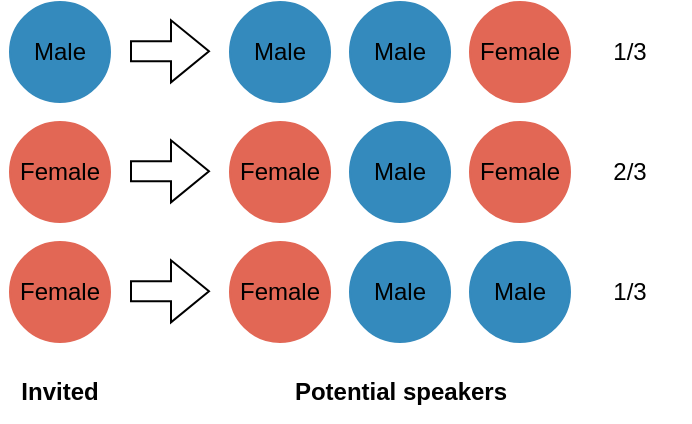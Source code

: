 <mxfile version="21.2.9" type="github">
  <diagram name="Page-1" id="kBxohcB39IzsedGL9roW">
    <mxGraphModel dx="819" dy="505" grid="1" gridSize="10" guides="1" tooltips="1" connect="1" arrows="1" fold="1" page="1" pageScale="1" pageWidth="850" pageHeight="1100" math="0" shadow="0">
      <root>
        <mxCell id="0" />
        <mxCell id="1" parent="0" />
        <mxCell id="dru7JuXwHPCl1oRvL8AK-1" value="Male" style="ellipse;whiteSpace=wrap;html=1;aspect=fixed;fillColor=#348abd;strokeColor=#348abd;" vertex="1" parent="1">
          <mxGeometry x="50" y="40" width="50" height="50" as="geometry" />
        </mxCell>
        <mxCell id="dru7JuXwHPCl1oRvL8AK-2" value="Female" style="ellipse;whiteSpace=wrap;html=1;aspect=fixed;fillColor=#e26755;strokeColor=#e26755;" vertex="1" parent="1">
          <mxGeometry x="50" y="100" width="50" height="50" as="geometry" />
        </mxCell>
        <mxCell id="dru7JuXwHPCl1oRvL8AK-3" value="Female" style="ellipse;whiteSpace=wrap;html=1;aspect=fixed;fillColor=#e26755;strokeColor=#e26755;" vertex="1" parent="1">
          <mxGeometry x="50" y="160" width="50" height="50" as="geometry" />
        </mxCell>
        <mxCell id="dru7JuXwHPCl1oRvL8AK-4" value="" style="shape=flexArrow;endArrow=classic;html=1;rounded=0;" edge="1" parent="1">
          <mxGeometry width="50" height="50" relative="1" as="geometry">
            <mxPoint x="110" y="64.66" as="sourcePoint" />
            <mxPoint x="150" y="64.66" as="targetPoint" />
          </mxGeometry>
        </mxCell>
        <mxCell id="dru7JuXwHPCl1oRvL8AK-5" value="Male" style="ellipse;whiteSpace=wrap;html=1;aspect=fixed;fillColor=#348abd;strokeColor=#348abd;" vertex="1" parent="1">
          <mxGeometry x="160" y="40" width="50" height="50" as="geometry" />
        </mxCell>
        <mxCell id="dru7JuXwHPCl1oRvL8AK-6" value="Male" style="ellipse;whiteSpace=wrap;html=1;aspect=fixed;fillColor=#348abd;strokeColor=#348abd;" vertex="1" parent="1">
          <mxGeometry x="220" y="40" width="50" height="50" as="geometry" />
        </mxCell>
        <mxCell id="dru7JuXwHPCl1oRvL8AK-7" value="Female" style="ellipse;whiteSpace=wrap;html=1;aspect=fixed;fillColor=#e26755;strokeColor=#e26755;" vertex="1" parent="1">
          <mxGeometry x="280" y="40" width="50" height="50" as="geometry" />
        </mxCell>
        <mxCell id="dru7JuXwHPCl1oRvL8AK-10" value="" style="shape=flexArrow;endArrow=classic;html=1;rounded=0;" edge="1" parent="1">
          <mxGeometry width="50" height="50" relative="1" as="geometry">
            <mxPoint x="110" y="124.66" as="sourcePoint" />
            <mxPoint x="150" y="124.66" as="targetPoint" />
          </mxGeometry>
        </mxCell>
        <mxCell id="dru7JuXwHPCl1oRvL8AK-11" value="Female" style="ellipse;whiteSpace=wrap;html=1;aspect=fixed;fillColor=#e26755;strokeColor=#e26755;" vertex="1" parent="1">
          <mxGeometry x="160" y="100" width="50" height="50" as="geometry" />
        </mxCell>
        <mxCell id="dru7JuXwHPCl1oRvL8AK-12" value="Male" style="ellipse;whiteSpace=wrap;html=1;aspect=fixed;fillColor=#348abd;strokeColor=#348abd;" vertex="1" parent="1">
          <mxGeometry x="220" y="100" width="50" height="50" as="geometry" />
        </mxCell>
        <mxCell id="dru7JuXwHPCl1oRvL8AK-13" value="Female" style="ellipse;whiteSpace=wrap;html=1;aspect=fixed;fillColor=#e26755;strokeColor=#e26755;" vertex="1" parent="1">
          <mxGeometry x="280" y="100" width="50" height="50" as="geometry" />
        </mxCell>
        <mxCell id="dru7JuXwHPCl1oRvL8AK-14" value="" style="shape=flexArrow;endArrow=classic;html=1;rounded=0;" edge="1" parent="1">
          <mxGeometry width="50" height="50" relative="1" as="geometry">
            <mxPoint x="110" y="184.66" as="sourcePoint" />
            <mxPoint x="150" y="184.66" as="targetPoint" />
          </mxGeometry>
        </mxCell>
        <mxCell id="dru7JuXwHPCl1oRvL8AK-15" value="Female" style="ellipse;whiteSpace=wrap;html=1;aspect=fixed;fillColor=#e26755;strokeColor=#e26755;" vertex="1" parent="1">
          <mxGeometry x="160" y="160" width="50" height="50" as="geometry" />
        </mxCell>
        <mxCell id="dru7JuXwHPCl1oRvL8AK-16" value="Male" style="ellipse;whiteSpace=wrap;html=1;aspect=fixed;fillColor=#348abd;strokeColor=#348abd;" vertex="1" parent="1">
          <mxGeometry x="220" y="160" width="50" height="50" as="geometry" />
        </mxCell>
        <mxCell id="dru7JuXwHPCl1oRvL8AK-17" value="Male" style="ellipse;whiteSpace=wrap;html=1;aspect=fixed;fillColor=#348abd;strokeColor=#348abd;" vertex="1" parent="1">
          <mxGeometry x="280" y="160" width="50" height="50" as="geometry" />
        </mxCell>
        <mxCell id="dru7JuXwHPCl1oRvL8AK-18" value="1/3" style="text;html=1;strokeColor=none;fillColor=none;align=center;verticalAlign=middle;whiteSpace=wrap;rounded=0;" vertex="1" parent="1">
          <mxGeometry x="330" y="50" width="60" height="30" as="geometry" />
        </mxCell>
        <mxCell id="dru7JuXwHPCl1oRvL8AK-19" value="2/3" style="text;html=1;strokeColor=none;fillColor=none;align=center;verticalAlign=middle;whiteSpace=wrap;rounded=0;" vertex="1" parent="1">
          <mxGeometry x="330" y="110" width="60" height="30" as="geometry" />
        </mxCell>
        <mxCell id="dru7JuXwHPCl1oRvL8AK-20" value="1/3" style="text;html=1;strokeColor=none;fillColor=none;align=center;verticalAlign=middle;whiteSpace=wrap;rounded=0;" vertex="1" parent="1">
          <mxGeometry x="330" y="170" width="60" height="30" as="geometry" />
        </mxCell>
        <mxCell id="dru7JuXwHPCl1oRvL8AK-23" value="&lt;b&gt;Invited&lt;/b&gt;" style="text;html=1;strokeColor=none;fillColor=none;align=center;verticalAlign=middle;whiteSpace=wrap;rounded=0;" vertex="1" parent="1">
          <mxGeometry x="45" y="220" width="60" height="30" as="geometry" />
        </mxCell>
        <mxCell id="dru7JuXwHPCl1oRvL8AK-24" value="&lt;b&gt;Potential speakers&lt;/b&gt;" style="text;html=1;strokeColor=none;fillColor=none;align=center;verticalAlign=middle;whiteSpace=wrap;rounded=0;" vertex="1" parent="1">
          <mxGeometry x="172.5" y="220" width="145" height="30" as="geometry" />
        </mxCell>
      </root>
    </mxGraphModel>
  </diagram>
</mxfile>
